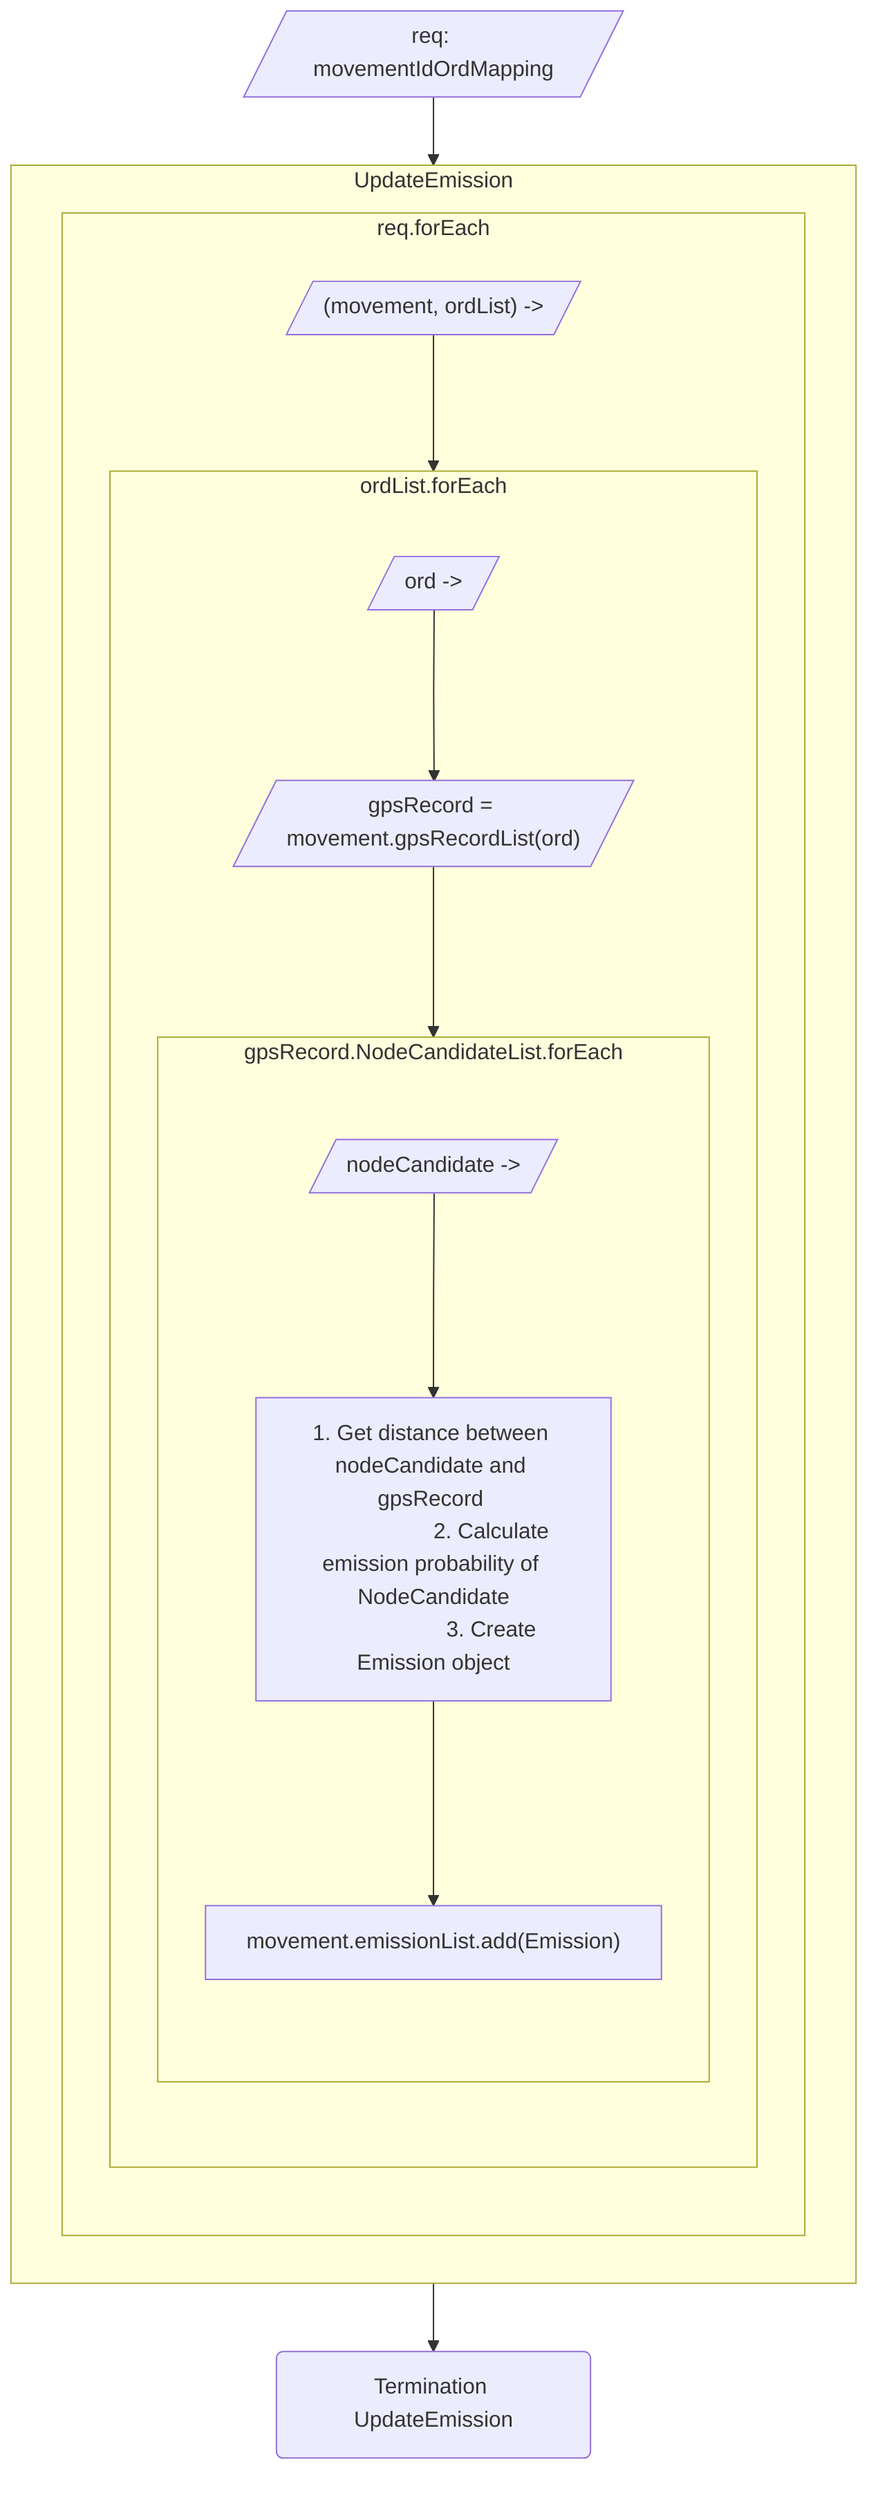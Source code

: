 flowchart TB
    Input[/req: movementIdOrdMapping/]

    subgraph UpdateEmission

        subgraph req.forEach
            direction TB 
            
            itReq[/"(movement, ordList) ->"/]

            subgraph ordList.forEach
                direction TB
                itOrdList[/"ord ->"/]
                lastEligibleGpsRecord[/"gpsRecord = movement.gpsRecordList(ord)"/]

            subgraph gpsRecord.NodeCandidateList.forEach
                direction TB
                itNodeCandidate[/"nodeCandidate ->"/]

                GetEmission["
                    1. Get distance between nodeCandidate and gpsRecord 
                    2. Calculate emission probability of NodeCandidate
                    3. Create Emission object
                "]

                AddEmission["
                    movement.emissionList.add(Emission)
                "]

                itNodeCandidate --> GetEmission --> AddEmission
            end

            itOrdList --> lastEligibleGpsRecord --> gpsRecord.NodeCandidateList.forEach
            end

            itReq --> ordList.forEach

        end
    end
    
    Termination("Termination UpdateEmission")
    Input --> UpdateEmission --> Termination